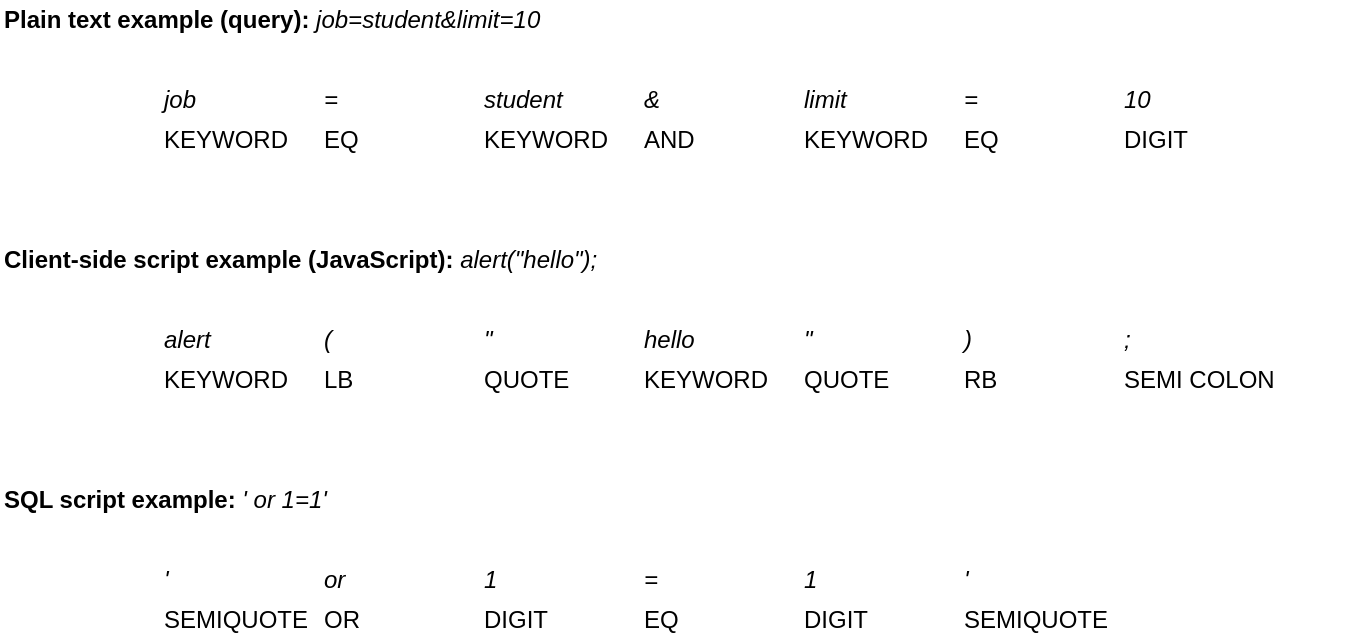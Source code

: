 <mxfile version="14.2.5" type="device"><diagram id="himBSI0NWwSDZNq-nTo6" name="Page-1"><mxGraphModel dx="1186" dy="754" grid="1" gridSize="10" guides="1" tooltips="1" connect="1" arrows="1" fold="1" page="1" pageScale="1" pageWidth="850" pageHeight="1100" math="0" shadow="0"><root><mxCell id="0"/><mxCell id="1" parent="0"/><mxCell id="TvBgGFy7lKqCEAlPhnLh-27" value="'" style="text;html=1;strokeColor=none;fillColor=none;align=left;verticalAlign=middle;whiteSpace=wrap;rounded=0;fontStyle=2" parent="1" vertex="1"><mxGeometry x="120" y="420" width="70" height="20" as="geometry"/></mxCell><mxCell id="TvBgGFy7lKqCEAlPhnLh-28" value="SEMIQUOTE" style="text;html=1;strokeColor=none;fillColor=none;align=left;verticalAlign=middle;whiteSpace=wrap;rounded=0;" parent="1" vertex="1"><mxGeometry x="120" y="440" width="70" height="20" as="geometry"/></mxCell><mxCell id="TvBgGFy7lKqCEAlPhnLh-29" value="or" style="text;html=1;strokeColor=none;fillColor=none;align=left;verticalAlign=middle;whiteSpace=wrap;rounded=0;fontStyle=2" parent="1" vertex="1"><mxGeometry x="200" y="420" width="70" height="20" as="geometry"/></mxCell><mxCell id="TvBgGFy7lKqCEAlPhnLh-30" value="OR" style="text;html=1;strokeColor=none;fillColor=none;align=left;verticalAlign=middle;whiteSpace=wrap;rounded=0;" parent="1" vertex="1"><mxGeometry x="200" y="440" width="70" height="20" as="geometry"/></mxCell><mxCell id="TvBgGFy7lKqCEAlPhnLh-31" value="1" style="text;html=1;strokeColor=none;fillColor=none;align=left;verticalAlign=middle;whiteSpace=wrap;rounded=0;fontStyle=2" parent="1" vertex="1"><mxGeometry x="280" y="420" width="70" height="20" as="geometry"/></mxCell><mxCell id="TvBgGFy7lKqCEAlPhnLh-33" value="=" style="text;html=1;strokeColor=none;fillColor=none;align=left;verticalAlign=middle;whiteSpace=wrap;rounded=0;fontStyle=2" parent="1" vertex="1"><mxGeometry x="360" y="420" width="40" height="20" as="geometry"/></mxCell><mxCell id="TvBgGFy7lKqCEAlPhnLh-34" value="1" style="text;html=1;strokeColor=none;fillColor=none;align=left;verticalAlign=middle;whiteSpace=wrap;rounded=0;fontStyle=2" parent="1" vertex="1"><mxGeometry x="440" y="420" width="70" height="20" as="geometry"/></mxCell><mxCell id="TvBgGFy7lKqCEAlPhnLh-35" value="EQ" style="text;html=1;strokeColor=none;fillColor=none;align=left;verticalAlign=middle;whiteSpace=wrap;rounded=0;" parent="1" vertex="1"><mxGeometry x="360" y="440" width="70" height="20" as="geometry"/></mxCell><mxCell id="TvBgGFy7lKqCEAlPhnLh-36" value="DIGIT" style="text;html=1;strokeColor=none;fillColor=none;align=left;verticalAlign=middle;whiteSpace=wrap;rounded=0;" parent="1" vertex="1"><mxGeometry x="440" y="440" width="70" height="20" as="geometry"/></mxCell><mxCell id="TvBgGFy7lKqCEAlPhnLh-37" value="'" style="text;html=1;strokeColor=none;fillColor=none;align=left;verticalAlign=middle;whiteSpace=wrap;rounded=0;fontStyle=2" parent="1" vertex="1"><mxGeometry x="520" y="420" width="40" height="20" as="geometry"/></mxCell><mxCell id="TvBgGFy7lKqCEAlPhnLh-38" value="SEMIQUOTE" style="text;html=1;strokeColor=none;fillColor=none;align=left;verticalAlign=middle;whiteSpace=wrap;rounded=0;" parent="1" vertex="1"><mxGeometry x="520" y="440" width="70" height="20" as="geometry"/></mxCell><mxCell id="TvBgGFy7lKqCEAlPhnLh-39" value="DIGIT" style="text;html=1;strokeColor=none;fillColor=none;align=left;verticalAlign=middle;whiteSpace=wrap;rounded=0;" parent="1" vertex="1"><mxGeometry x="280" y="440" width="70" height="20" as="geometry"/></mxCell><mxCell id="TvBgGFy7lKqCEAlPhnLh-42" value="job" style="text;html=1;strokeColor=none;fillColor=none;align=left;verticalAlign=middle;whiteSpace=wrap;rounded=0;fontStyle=2" parent="1" vertex="1"><mxGeometry x="120" y="180" width="70" height="20" as="geometry"/></mxCell><mxCell id="TvBgGFy7lKqCEAlPhnLh-43" value="KEYWORD" style="text;html=1;strokeColor=none;fillColor=none;align=left;verticalAlign=middle;whiteSpace=wrap;rounded=0;" parent="1" vertex="1"><mxGeometry x="120" y="200" width="70" height="20" as="geometry"/></mxCell><mxCell id="TvBgGFy7lKqCEAlPhnLh-44" value="=" style="text;html=1;strokeColor=none;fillColor=none;align=left;verticalAlign=middle;whiteSpace=wrap;rounded=0;fontStyle=2" parent="1" vertex="1"><mxGeometry x="200" y="180" width="70" height="20" as="geometry"/></mxCell><mxCell id="TvBgGFy7lKqCEAlPhnLh-45" value="EQ" style="text;html=1;strokeColor=none;fillColor=none;align=left;verticalAlign=middle;whiteSpace=wrap;rounded=0;" parent="1" vertex="1"><mxGeometry x="200" y="200" width="70" height="20" as="geometry"/></mxCell><mxCell id="TvBgGFy7lKqCEAlPhnLh-46" value="student" style="text;html=1;strokeColor=none;fillColor=none;align=left;verticalAlign=middle;whiteSpace=wrap;rounded=0;fontStyle=2" parent="1" vertex="1"><mxGeometry x="280" y="180" width="70" height="20" as="geometry"/></mxCell><mxCell id="TvBgGFy7lKqCEAlPhnLh-47" value="&amp;amp;" style="text;html=1;strokeColor=none;fillColor=none;align=left;verticalAlign=middle;whiteSpace=wrap;rounded=0;fontStyle=2" parent="1" vertex="1"><mxGeometry x="360" y="180" width="40" height="20" as="geometry"/></mxCell><mxCell id="TvBgGFy7lKqCEAlPhnLh-48" value="limit" style="text;html=1;strokeColor=none;fillColor=none;align=left;verticalAlign=middle;whiteSpace=wrap;rounded=0;fontStyle=2" parent="1" vertex="1"><mxGeometry x="440" y="180" width="70" height="20" as="geometry"/></mxCell><mxCell id="TvBgGFy7lKqCEAlPhnLh-49" value="AND" style="text;html=1;strokeColor=none;fillColor=none;align=left;verticalAlign=middle;whiteSpace=wrap;rounded=0;" parent="1" vertex="1"><mxGeometry x="360" y="200" width="70" height="20" as="geometry"/></mxCell><mxCell id="TvBgGFy7lKqCEAlPhnLh-50" value="KEYWORD" style="text;html=1;strokeColor=none;fillColor=none;align=left;verticalAlign=middle;whiteSpace=wrap;rounded=0;" parent="1" vertex="1"><mxGeometry x="440" y="200" width="70" height="20" as="geometry"/></mxCell><mxCell id="TvBgGFy7lKqCEAlPhnLh-51" value="=" style="text;html=1;strokeColor=none;fillColor=none;align=left;verticalAlign=middle;whiteSpace=wrap;rounded=0;fontStyle=2" parent="1" vertex="1"><mxGeometry x="520" y="180" width="40" height="20" as="geometry"/></mxCell><mxCell id="TvBgGFy7lKqCEAlPhnLh-52" value="EQ" style="text;html=1;strokeColor=none;fillColor=none;align=left;verticalAlign=middle;whiteSpace=wrap;rounded=0;" parent="1" vertex="1"><mxGeometry x="520" y="200" width="70" height="20" as="geometry"/></mxCell><mxCell id="TvBgGFy7lKqCEAlPhnLh-53" value="KEYWORD" style="text;html=1;strokeColor=none;fillColor=none;align=left;verticalAlign=middle;whiteSpace=wrap;rounded=0;" parent="1" vertex="1"><mxGeometry x="280" y="200" width="70" height="20" as="geometry"/></mxCell><mxCell id="TvBgGFy7lKqCEAlPhnLh-54" value="10" style="text;html=1;strokeColor=none;fillColor=none;align=left;verticalAlign=middle;whiteSpace=wrap;rounded=0;fontStyle=2" parent="1" vertex="1"><mxGeometry x="600" y="180" width="70" height="20" as="geometry"/></mxCell><mxCell id="TvBgGFy7lKqCEAlPhnLh-55" value="DIGIT" style="text;html=1;strokeColor=none;fillColor=none;align=left;verticalAlign=middle;whiteSpace=wrap;rounded=0;" parent="1" vertex="1"><mxGeometry x="600" y="200" width="70" height="20" as="geometry"/></mxCell><mxCell id="TvBgGFy7lKqCEAlPhnLh-56" value="alert" style="text;html=1;strokeColor=none;fillColor=none;align=left;verticalAlign=middle;whiteSpace=wrap;rounded=0;fontStyle=2" parent="1" vertex="1"><mxGeometry x="120" y="300" width="70" height="20" as="geometry"/></mxCell><mxCell id="TvBgGFy7lKqCEAlPhnLh-57" value="KEYWORD" style="text;html=1;strokeColor=none;fillColor=none;align=left;verticalAlign=middle;whiteSpace=wrap;rounded=0;" parent="1" vertex="1"><mxGeometry x="120" y="320" width="70" height="20" as="geometry"/></mxCell><mxCell id="TvBgGFy7lKqCEAlPhnLh-58" value="(" style="text;html=1;strokeColor=none;fillColor=none;align=left;verticalAlign=middle;whiteSpace=wrap;rounded=0;fontStyle=2" parent="1" vertex="1"><mxGeometry x="200" y="300" width="70" height="20" as="geometry"/></mxCell><mxCell id="TvBgGFy7lKqCEAlPhnLh-59" value="LB" style="text;html=1;strokeColor=none;fillColor=none;align=left;verticalAlign=middle;whiteSpace=wrap;rounded=0;" parent="1" vertex="1"><mxGeometry x="200" y="320" width="70" height="20" as="geometry"/></mxCell><mxCell id="TvBgGFy7lKqCEAlPhnLh-60" value="&quot;" style="text;html=1;strokeColor=none;fillColor=none;align=left;verticalAlign=middle;whiteSpace=wrap;rounded=0;fontStyle=2" parent="1" vertex="1"><mxGeometry x="280" y="300" width="70" height="20" as="geometry"/></mxCell><mxCell id="TvBgGFy7lKqCEAlPhnLh-61" value="hello" style="text;html=1;strokeColor=none;fillColor=none;align=left;verticalAlign=middle;whiteSpace=wrap;rounded=0;fontStyle=2" parent="1" vertex="1"><mxGeometry x="360" y="300" width="40" height="20" as="geometry"/></mxCell><mxCell id="TvBgGFy7lKqCEAlPhnLh-62" value="&quot;" style="text;html=1;strokeColor=none;fillColor=none;align=left;verticalAlign=middle;whiteSpace=wrap;rounded=0;fontStyle=2" parent="1" vertex="1"><mxGeometry x="440" y="300" width="70" height="20" as="geometry"/></mxCell><mxCell id="TvBgGFy7lKqCEAlPhnLh-63" value="KEYWORD" style="text;html=1;strokeColor=none;fillColor=none;align=left;verticalAlign=middle;whiteSpace=wrap;rounded=0;" parent="1" vertex="1"><mxGeometry x="360" y="320" width="70" height="20" as="geometry"/></mxCell><mxCell id="TvBgGFy7lKqCEAlPhnLh-64" value="QUOTE" style="text;html=1;strokeColor=none;fillColor=none;align=left;verticalAlign=middle;whiteSpace=wrap;rounded=0;" parent="1" vertex="1"><mxGeometry x="440" y="320" width="70" height="20" as="geometry"/></mxCell><mxCell id="TvBgGFy7lKqCEAlPhnLh-65" value=")" style="text;html=1;strokeColor=none;fillColor=none;align=left;verticalAlign=middle;whiteSpace=wrap;rounded=0;fontStyle=2" parent="1" vertex="1"><mxGeometry x="520" y="300" width="40" height="20" as="geometry"/></mxCell><mxCell id="TvBgGFy7lKqCEAlPhnLh-66" value="RB" style="text;html=1;strokeColor=none;fillColor=none;align=left;verticalAlign=middle;whiteSpace=wrap;rounded=0;" parent="1" vertex="1"><mxGeometry x="520" y="320" width="70" height="20" as="geometry"/></mxCell><mxCell id="TvBgGFy7lKqCEAlPhnLh-67" value="QUOTE" style="text;html=1;strokeColor=none;fillColor=none;align=left;verticalAlign=middle;whiteSpace=wrap;rounded=0;" parent="1" vertex="1"><mxGeometry x="280" y="320" width="70" height="20" as="geometry"/></mxCell><mxCell id="TvBgGFy7lKqCEAlPhnLh-68" value=";" style="text;html=1;strokeColor=none;fillColor=none;align=left;verticalAlign=middle;whiteSpace=wrap;rounded=0;fontStyle=2" parent="1" vertex="1"><mxGeometry x="600" y="300" width="70" height="20" as="geometry"/></mxCell><mxCell id="TvBgGFy7lKqCEAlPhnLh-69" value="SEMI COLON" style="text;html=1;strokeColor=none;fillColor=none;align=left;verticalAlign=middle;whiteSpace=wrap;rounded=0;" parent="1" vertex="1"><mxGeometry x="600" y="320" width="120" height="20" as="geometry"/></mxCell><mxCell id="TvBgGFy7lKqCEAlPhnLh-72" value="SQL script example: &lt;i style=&quot;font-weight: normal&quot;&gt;' or 1=1'&lt;/i&gt;" style="text;html=1;strokeColor=none;fillColor=none;align=left;verticalAlign=middle;whiteSpace=wrap;rounded=0;fontStyle=1" parent="1" vertex="1"><mxGeometry x="40" y="380" width="320" height="20" as="geometry"/></mxCell><mxCell id="TvBgGFy7lKqCEAlPhnLh-73" value="Plain text example (query): &lt;i style=&quot;font-weight: normal&quot;&gt;job=student&amp;amp;limit=10&lt;/i&gt;" style="text;html=1;strokeColor=none;fillColor=none;align=left;verticalAlign=middle;whiteSpace=wrap;rounded=0;fontStyle=1" parent="1" vertex="1"><mxGeometry x="40" y="140" width="320" height="20" as="geometry"/></mxCell><mxCell id="TvBgGFy7lKqCEAlPhnLh-74" value="Client-side script example (JavaScript): &lt;i style=&quot;font-weight: normal&quot;&gt;alert(&quot;hello&quot;);&lt;/i&gt;" style="text;html=1;strokeColor=none;fillColor=none;align=left;verticalAlign=middle;whiteSpace=wrap;rounded=0;fontStyle=1" parent="1" vertex="1"><mxGeometry x="40" y="260" width="320" height="20" as="geometry"/></mxCell></root></mxGraphModel></diagram></mxfile>